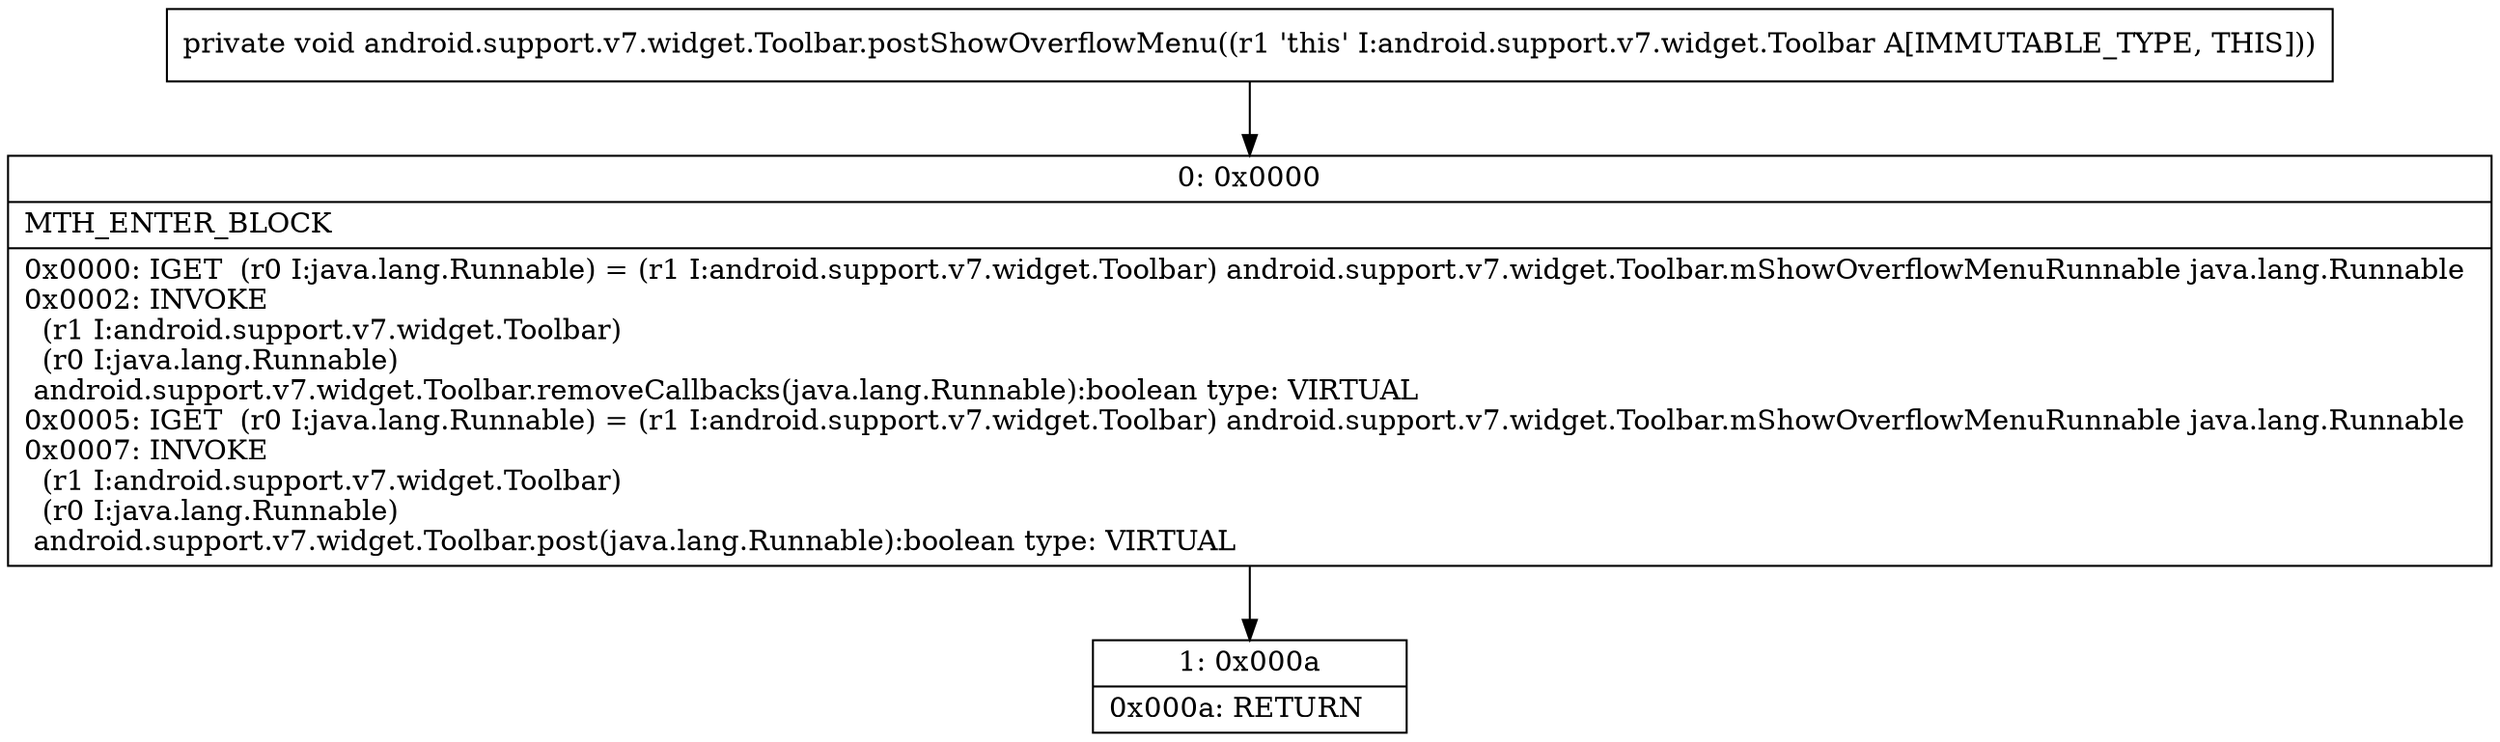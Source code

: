 digraph "CFG forandroid.support.v7.widget.Toolbar.postShowOverflowMenu()V" {
Node_0 [shape=record,label="{0\:\ 0x0000|MTH_ENTER_BLOCK\l|0x0000: IGET  (r0 I:java.lang.Runnable) = (r1 I:android.support.v7.widget.Toolbar) android.support.v7.widget.Toolbar.mShowOverflowMenuRunnable java.lang.Runnable \l0x0002: INVOKE  \l  (r1 I:android.support.v7.widget.Toolbar)\l  (r0 I:java.lang.Runnable)\l android.support.v7.widget.Toolbar.removeCallbacks(java.lang.Runnable):boolean type: VIRTUAL \l0x0005: IGET  (r0 I:java.lang.Runnable) = (r1 I:android.support.v7.widget.Toolbar) android.support.v7.widget.Toolbar.mShowOverflowMenuRunnable java.lang.Runnable \l0x0007: INVOKE  \l  (r1 I:android.support.v7.widget.Toolbar)\l  (r0 I:java.lang.Runnable)\l android.support.v7.widget.Toolbar.post(java.lang.Runnable):boolean type: VIRTUAL \l}"];
Node_1 [shape=record,label="{1\:\ 0x000a|0x000a: RETURN   \l}"];
MethodNode[shape=record,label="{private void android.support.v7.widget.Toolbar.postShowOverflowMenu((r1 'this' I:android.support.v7.widget.Toolbar A[IMMUTABLE_TYPE, THIS])) }"];
MethodNode -> Node_0;
Node_0 -> Node_1;
}

